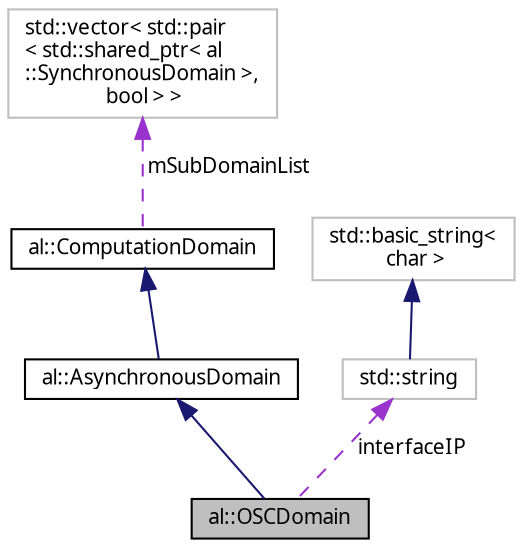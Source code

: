 digraph "al::OSCDomain"
{
 // LATEX_PDF_SIZE
  bgcolor="transparent";
  edge [fontname="FreeSans.ttf",fontsize="10",labelfontname="FreeSans.ttf",labelfontsize="10"];
  node [fontname="FreeSans.ttf",fontsize="10",shape=record];
  Node1 [label="al::OSCDomain",height=0.2,width=0.4,color="black", fillcolor="grey75", style="filled", fontcolor="black",tooltip=" "];
  Node2 -> Node1 [dir="back",color="midnightblue",fontsize="10",style="solid",fontname="FreeSans.ttf"];
  Node2 [label="al::AsynchronousDomain",height=0.2,width=0.4,color="black",URL="$classal_1_1_asynchronous_domain.html",tooltip=" "];
  Node3 -> Node2 [dir="back",color="midnightblue",fontsize="10",style="solid",fontname="FreeSans.ttf"];
  Node3 [label="al::ComputationDomain",height=0.2,width=0.4,color="black",URL="$classal_1_1_computation_domain.html",tooltip=" "];
  Node4 -> Node3 [dir="back",color="darkorchid3",fontsize="10",style="dashed",label=" mSubDomainList" ,fontname="FreeSans.ttf"];
  Node4 [label="std::vector\< std::pair\l\< std::shared_ptr\< al\l::SynchronousDomain \>,\l bool \> \>",height=0.2,width=0.4,color="grey75",tooltip=" "];
  Node5 -> Node1 [dir="back",color="darkorchid3",fontsize="10",style="dashed",label=" interfaceIP" ,fontname="FreeSans.ttf"];
  Node5 [label="std::string",height=0.2,width=0.4,color="grey75",tooltip="STL class."];
  Node6 -> Node5 [dir="back",color="midnightblue",fontsize="10",style="solid",fontname="FreeSans.ttf"];
  Node6 [label="std::basic_string\<\l char \>",height=0.2,width=0.4,color="grey75",tooltip="STL class."];
}
